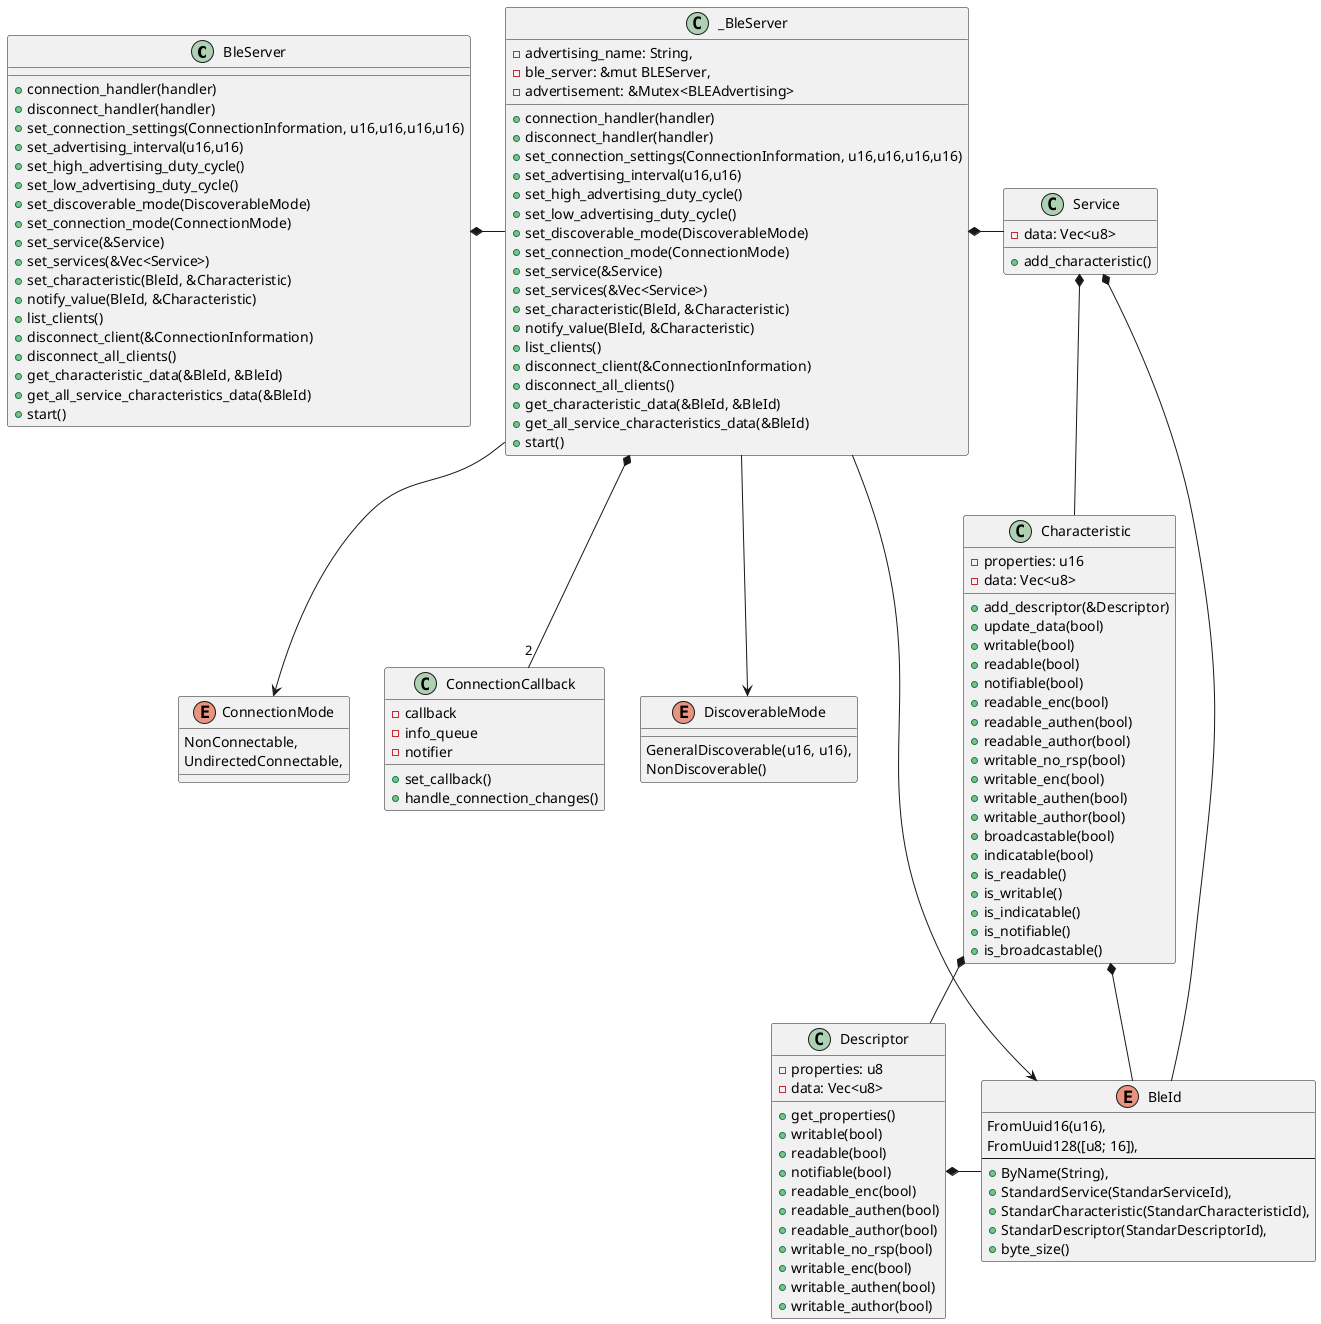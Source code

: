 @startuml Ble Server


class BleServer{
    + connection_handler(handler)
    + disconnect_handler(handler)
    + set_connection_settings(ConnectionInformation, u16,u16,u16,u16)
    + set_advertising_interval(u16,u16)
    + set_high_advertising_duty_cycle()
    + set_low_advertising_duty_cycle()
    + set_discoverable_mode(DiscoverableMode)
    + set_connection_mode(ConnectionMode)
    + set_service(&Service)
    + set_services(&Vec<Service>)
    + set_characteristic(BleId, &Characteristic)
    + notify_value(BleId, &Characteristic)
    + list_clients()
    + disconnect_client(&ConnectionInformation)
    + disconnect_all_clients()
    + get_characteristic_data(&BleId, &BleId)
    + get_all_service_characteristics_data(&BleId)
    + start()
}

class _BleServer{
    - advertising_name: String,
    - ble_server: &mut BLEServer,
    - advertisement: &Mutex<BLEAdvertising>
    + connection_handler(handler)
    + disconnect_handler(handler)
    + set_connection_settings(ConnectionInformation, u16,u16,u16,u16)
    + set_advertising_interval(u16,u16)
    + set_high_advertising_duty_cycle()
    + set_low_advertising_duty_cycle()
    + set_discoverable_mode(DiscoverableMode)
    + set_connection_mode(ConnectionMode)
    + set_service(&Service)
    + set_services(&Vec<Service>)
    + set_characteristic(BleId, &Characteristic)
    + notify_value(BleId, &Characteristic)
    + list_clients()
    + disconnect_client(&ConnectionInformation)
    + disconnect_all_clients()
    + get_characteristic_data(&BleId, &BleId)
    + get_all_service_characteristics_data(&BleId)
    + start()
}

class ConnectionCallback{
    -callback
    -info_queue
    -notifier
    +set_callback()
    +handle_connection_changes()
}

class Service {
    - data: Vec<u8>
    + add_characteristic()
    
} 

class Characteristic{
    - properties: u16
    - data: Vec<u8>
    + add_descriptor(&Descriptor)
    + update_data(bool)
    + writable(bool)
    + readable(bool)
    + notifiable(bool)
    + readable_enc(bool)
    + readable_authen(bool)
    + readable_author(bool)
    + writable_no_rsp(bool)
    + writable_enc(bool)
    + writable_authen(bool)
    + writable_author(bool)
    + broadcastable(bool)
    + indicatable(bool)
    + is_readable()
    + is_writable()
    + is_indicatable()
    + is_notifiable()
    + is_broadcastable()
}

class Descriptor{
    - properties: u8
    - data: Vec<u8>
    + get_properties()
    + writable(bool)
    + readable(bool)
    + notifiable(bool)
    + readable_enc(bool)
    + readable_authen(bool)
    + readable_author(bool)
    + writable_no_rsp(bool)
    + writable_enc(bool)
    + writable_authen(bool)
    + writable_author(bool)
}

enum DiscoverableMode {
    GeneralDiscoverable(u16, u16),
    NonDiscoverable()
}

enum ConnectionMode {
    NonConnectable,
    UndirectedConnectable,
}

enum BleId {
    FromUuid16(u16),
    FromUuid128([u8; 16]),
    --
    + ByName(String),
    + StandardService(StandarServiceId),
    + StandarCharacteristic(StandarCharacteristicId),
    + StandarDescriptor(StandarDescriptorId),
    + byte_size()
}

BleServer *-right- _BleServer
_BleServer *- Service
_BleServer *-- "2" ConnectionCallback
Service *-- Characteristic
Characteristic  *-- Descriptor
_BleServer --> DiscoverableMode
_BleServer --> ConnectionMode
_BleServer -> BleId
Service *- BleId
Characteristic *- BleId
Descriptor *- BleId


@enduml